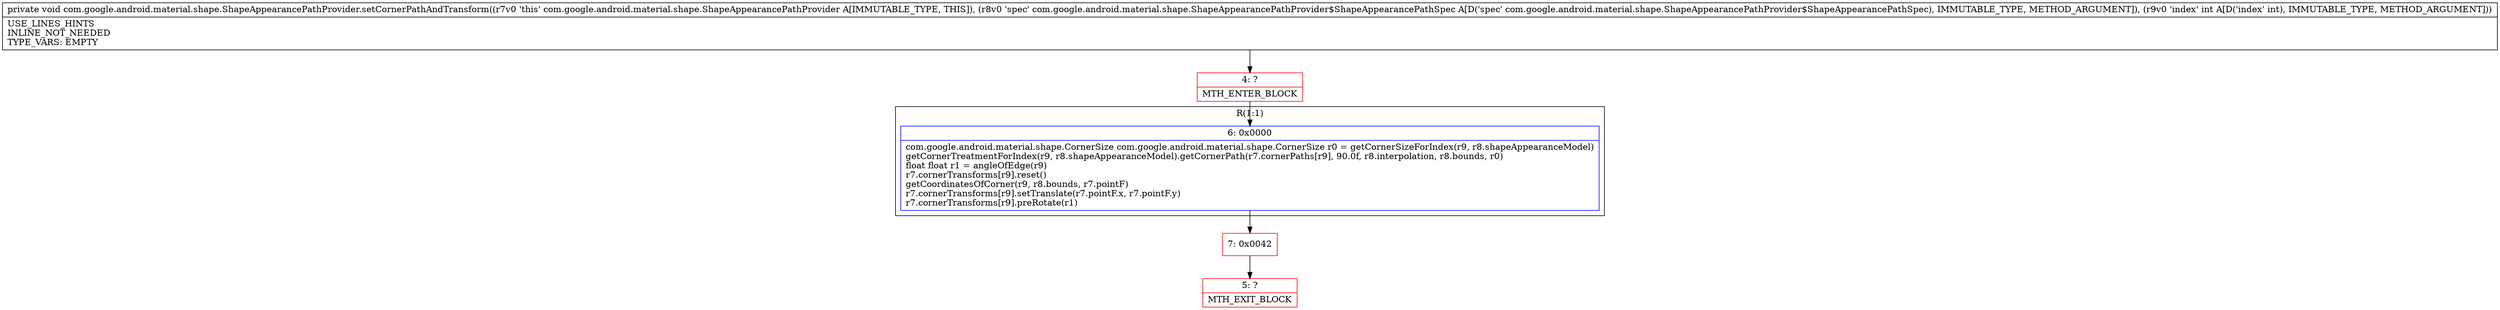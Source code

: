 digraph "CFG forcom.google.android.material.shape.ShapeAppearancePathProvider.setCornerPathAndTransform(Lcom\/google\/android\/material\/shape\/ShapeAppearancePathProvider$ShapeAppearancePathSpec;I)V" {
subgraph cluster_Region_714543062 {
label = "R(1:1)";
node [shape=record,color=blue];
Node_6 [shape=record,label="{6\:\ 0x0000|com.google.android.material.shape.CornerSize com.google.android.material.shape.CornerSize r0 = getCornerSizeForIndex(r9, r8.shapeAppearanceModel)\lgetCornerTreatmentForIndex(r9, r8.shapeAppearanceModel).getCornerPath(r7.cornerPaths[r9], 90.0f, r8.interpolation, r8.bounds, r0)\lfloat float r1 = angleOfEdge(r9)\lr7.cornerTransforms[r9].reset()\lgetCoordinatesOfCorner(r9, r8.bounds, r7.pointF)\lr7.cornerTransforms[r9].setTranslate(r7.pointF.x, r7.pointF.y)\lr7.cornerTransforms[r9].preRotate(r1)\l}"];
}
Node_4 [shape=record,color=red,label="{4\:\ ?|MTH_ENTER_BLOCK\l}"];
Node_7 [shape=record,color=red,label="{7\:\ 0x0042}"];
Node_5 [shape=record,color=red,label="{5\:\ ?|MTH_EXIT_BLOCK\l}"];
MethodNode[shape=record,label="{private void com.google.android.material.shape.ShapeAppearancePathProvider.setCornerPathAndTransform((r7v0 'this' com.google.android.material.shape.ShapeAppearancePathProvider A[IMMUTABLE_TYPE, THIS]), (r8v0 'spec' com.google.android.material.shape.ShapeAppearancePathProvider$ShapeAppearancePathSpec A[D('spec' com.google.android.material.shape.ShapeAppearancePathProvider$ShapeAppearancePathSpec), IMMUTABLE_TYPE, METHOD_ARGUMENT]), (r9v0 'index' int A[D('index' int), IMMUTABLE_TYPE, METHOD_ARGUMENT]))  | USE_LINES_HINTS\lINLINE_NOT_NEEDED\lTYPE_VARS: EMPTY\l}"];
MethodNode -> Node_4;Node_6 -> Node_7;
Node_4 -> Node_6;
Node_7 -> Node_5;
}

